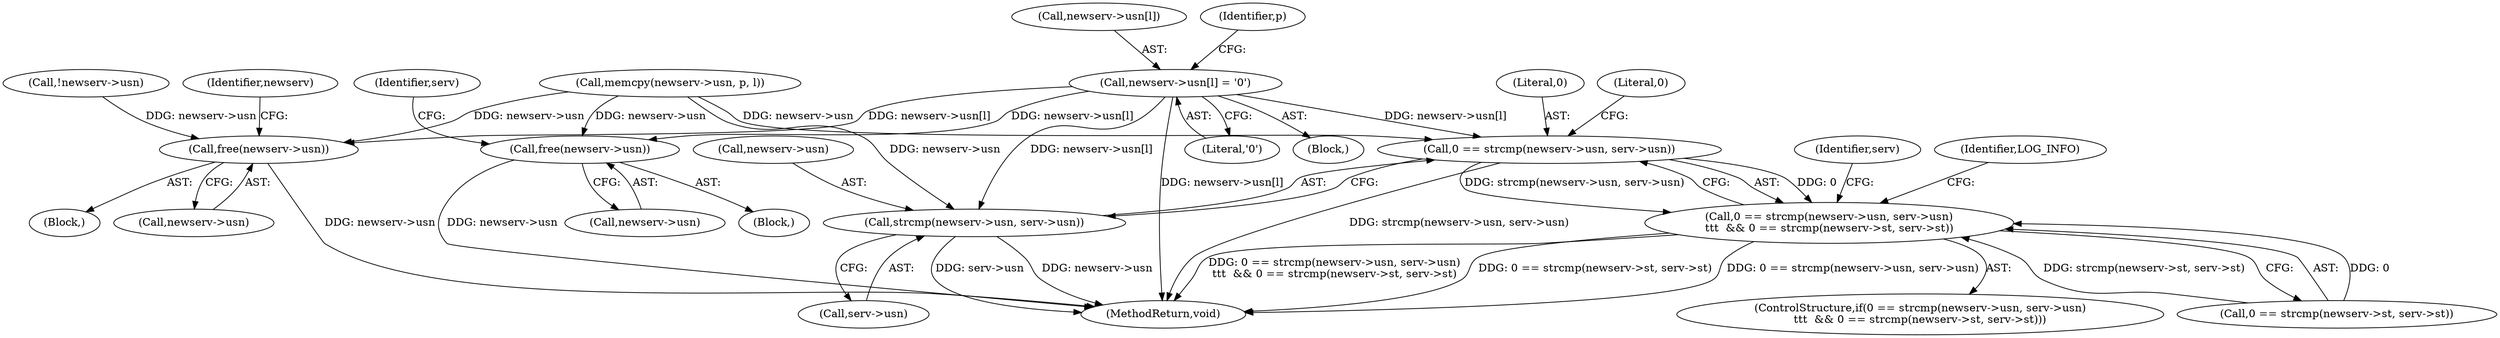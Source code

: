 digraph "0_miniupnp_b238cade9a173c6f751a34acf8ccff838a62aa47@array" {
"1000818" [label="(Call,newserv->usn[l] = '\0')"];
"1000976" [label="(Call,0 == strcmp(newserv->usn, serv->usn))"];
"1000975" [label="(Call,0 == strcmp(newserv->usn, serv->usn)\n\t\t\t  && 0 == strcmp(newserv->st, serv->st))"];
"1000978" [label="(Call,strcmp(newserv->usn, serv->usn))"];
"1001002" [label="(Call,free(newserv->usn))"];
"1001108" [label="(Call,free(newserv->usn))"];
"1000974" [label="(ControlStructure,if(0 == strcmp(newserv->usn, serv->usn)\n\t\t\t  && 0 == strcmp(newserv->st, serv->st)))"];
"1001003" [label="(Call,newserv->usn)"];
"1000824" [label="(Literal,'\0')"];
"1000979" [label="(Call,newserv->usn)"];
"1000812" [label="(Call,memcpy(newserv->usn, p, l))"];
"1000976" [label="(Call,0 == strcmp(newserv->usn, serv->usn))"];
"1001103" [label="(Block,)"];
"1001109" [label="(Call,newserv->usn)"];
"1000803" [label="(Call,!newserv->usn)"];
"1000978" [label="(Call,strcmp(newserv->usn, serv->usn))"];
"1001114" [label="(Identifier,newserv)"];
"1001108" [label="(Call,free(newserv->usn))"];
"1000986" [label="(Literal,0)"];
"1000967" [label="(Identifier,serv)"];
"1000818" [label="(Call,newserv->usn[l] = '\0')"];
"1001008" [label="(Identifier,serv)"];
"1000994" [label="(Block,)"];
"1000819" [label="(Call,newserv->usn[l])"];
"1001136" [label="(MethodReturn,void)"];
"1000826" [label="(Identifier,p)"];
"1001002" [label="(Call,free(newserv->usn))"];
"1000985" [label="(Call,0 == strcmp(newserv->st, serv->st))"];
"1000977" [label="(Literal,0)"];
"1000982" [label="(Call,serv->usn)"];
"1000996" [label="(Identifier,LOG_INFO)"];
"1000975" [label="(Call,0 == strcmp(newserv->usn, serv->usn)\n\t\t\t  && 0 == strcmp(newserv->st, serv->st))"];
"1000255" [label="(Block,)"];
"1000818" -> "1000255"  [label="AST: "];
"1000818" -> "1000824"  [label="CFG: "];
"1000819" -> "1000818"  [label="AST: "];
"1000824" -> "1000818"  [label="AST: "];
"1000826" -> "1000818"  [label="CFG: "];
"1000818" -> "1001136"  [label="DDG: newserv->usn[l]"];
"1000818" -> "1000976"  [label="DDG: newserv->usn[l]"];
"1000818" -> "1000978"  [label="DDG: newserv->usn[l]"];
"1000818" -> "1001002"  [label="DDG: newserv->usn[l]"];
"1000818" -> "1001108"  [label="DDG: newserv->usn[l]"];
"1000976" -> "1000975"  [label="AST: "];
"1000976" -> "1000978"  [label="CFG: "];
"1000977" -> "1000976"  [label="AST: "];
"1000978" -> "1000976"  [label="AST: "];
"1000986" -> "1000976"  [label="CFG: "];
"1000975" -> "1000976"  [label="CFG: "];
"1000976" -> "1001136"  [label="DDG: strcmp(newserv->usn, serv->usn)"];
"1000976" -> "1000975"  [label="DDG: 0"];
"1000976" -> "1000975"  [label="DDG: strcmp(newserv->usn, serv->usn)"];
"1000812" -> "1000976"  [label="DDG: newserv->usn"];
"1000975" -> "1000974"  [label="AST: "];
"1000975" -> "1000985"  [label="CFG: "];
"1000985" -> "1000975"  [label="AST: "];
"1000996" -> "1000975"  [label="CFG: "];
"1000967" -> "1000975"  [label="CFG: "];
"1000975" -> "1001136"  [label="DDG: 0 == strcmp(newserv->usn, serv->usn)\n\t\t\t  && 0 == strcmp(newserv->st, serv->st)"];
"1000975" -> "1001136"  [label="DDG: 0 == strcmp(newserv->st, serv->st)"];
"1000975" -> "1001136"  [label="DDG: 0 == strcmp(newserv->usn, serv->usn)"];
"1000985" -> "1000975"  [label="DDG: 0"];
"1000985" -> "1000975"  [label="DDG: strcmp(newserv->st, serv->st)"];
"1000978" -> "1000982"  [label="CFG: "];
"1000979" -> "1000978"  [label="AST: "];
"1000982" -> "1000978"  [label="AST: "];
"1000978" -> "1001136"  [label="DDG: serv->usn"];
"1000978" -> "1001136"  [label="DDG: newserv->usn"];
"1000812" -> "1000978"  [label="DDG: newserv->usn"];
"1001002" -> "1000994"  [label="AST: "];
"1001002" -> "1001003"  [label="CFG: "];
"1001003" -> "1001002"  [label="AST: "];
"1001008" -> "1001002"  [label="CFG: "];
"1001002" -> "1001136"  [label="DDG: newserv->usn"];
"1000812" -> "1001002"  [label="DDG: newserv->usn"];
"1001108" -> "1001103"  [label="AST: "];
"1001108" -> "1001109"  [label="CFG: "];
"1001109" -> "1001108"  [label="AST: "];
"1001114" -> "1001108"  [label="CFG: "];
"1001108" -> "1001136"  [label="DDG: newserv->usn"];
"1000812" -> "1001108"  [label="DDG: newserv->usn"];
"1000803" -> "1001108"  [label="DDG: newserv->usn"];
}
